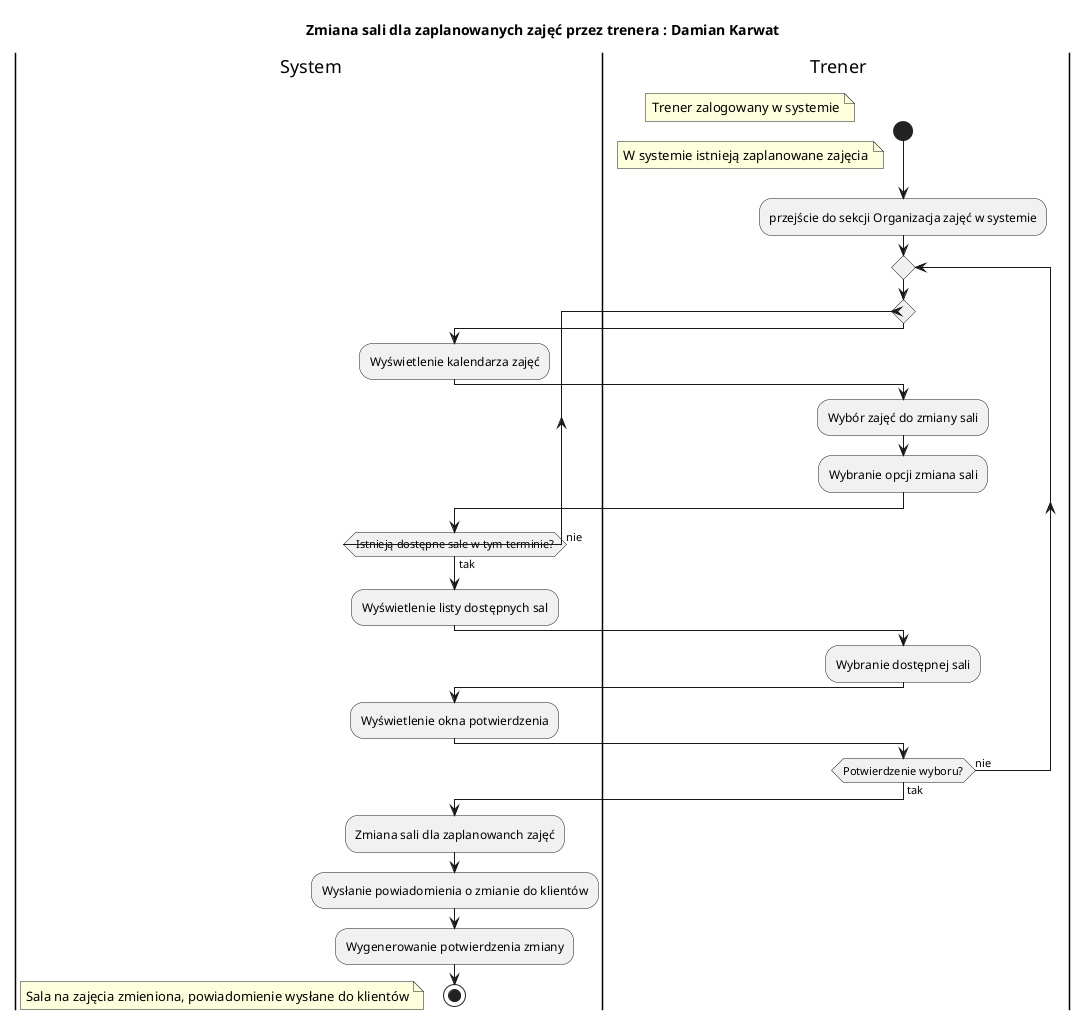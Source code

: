 @startuml

title Zmiana sali dla zaplanowanych zajęć przez trenera : Damian Karwat
|s| System
|t| Trener
start
floating note left: Trener zalogowany w systemie
floating note left: W systemie istnieją zaplanowane zajęcia
:przejście do sekcji Organizacja zajęć w systemie;
repeat
    repeat
        |s|
        :Wyświetlenie kalendarza zajęć;
        |t|
        :Wybór zajęć do zmiany sali;
        :Wybranie opcji zmiana sali;
        |s|
    repeat while (Istnieją dostępne sale w tym terminie?) is (nie) not (tak)
    :Wyświetlenie listy dostępnych sal;
    |t|
    :Wybranie dostępnej sali;
    |s|
    :Wyświetlenie okna potwierdzenia;
    |t|
repeat while (Potwierdzenie wyboru?) is (nie) not (tak)
|s|
:Zmiana sali dla zaplanowanch zajęć;
:Wysłanie powiadomienia o zmianie do klientów;
:Wygenerowanie potwierdzenia zmiany;
stop
floating note left: Sala na zajęcia zmieniona, powiadomienie wysłane do klientów

@enduml
